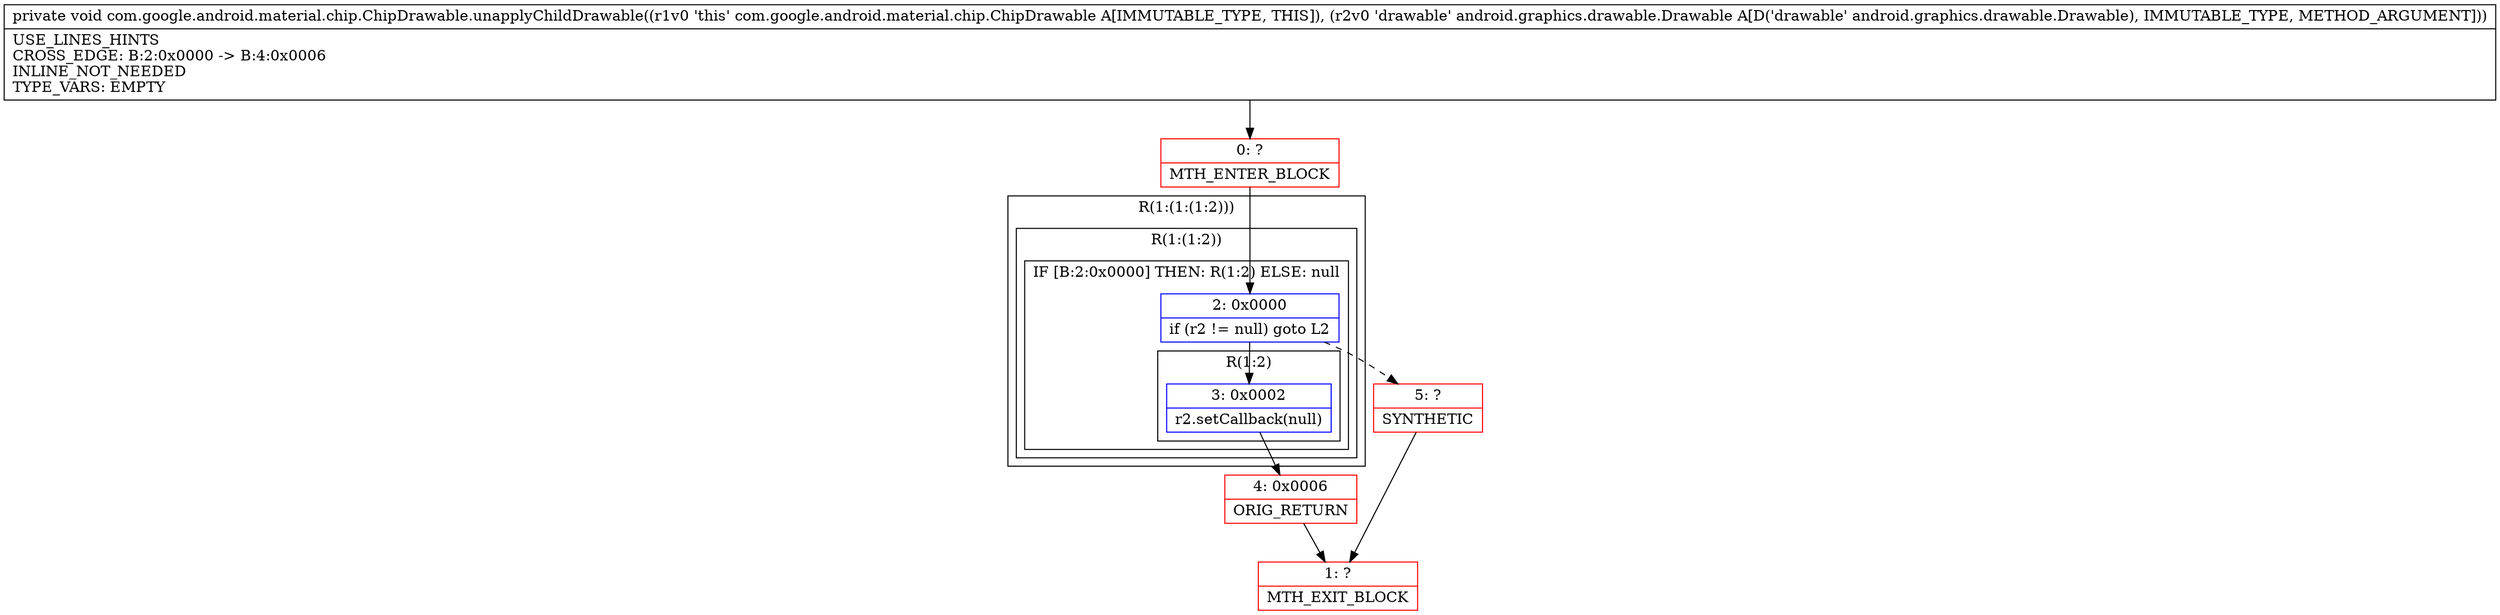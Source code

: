 digraph "CFG forcom.google.android.material.chip.ChipDrawable.unapplyChildDrawable(Landroid\/graphics\/drawable\/Drawable;)V" {
subgraph cluster_Region_2060295932 {
label = "R(1:(1:(1:2)))";
node [shape=record,color=blue];
subgraph cluster_Region_841750466 {
label = "R(1:(1:2))";
node [shape=record,color=blue];
subgraph cluster_IfRegion_1582735457 {
label = "IF [B:2:0x0000] THEN: R(1:2) ELSE: null";
node [shape=record,color=blue];
Node_2 [shape=record,label="{2\:\ 0x0000|if (r2 != null) goto L2\l}"];
subgraph cluster_Region_203381232 {
label = "R(1:2)";
node [shape=record,color=blue];
Node_3 [shape=record,label="{3\:\ 0x0002|r2.setCallback(null)\l}"];
}
}
}
}
Node_0 [shape=record,color=red,label="{0\:\ ?|MTH_ENTER_BLOCK\l}"];
Node_4 [shape=record,color=red,label="{4\:\ 0x0006|ORIG_RETURN\l}"];
Node_1 [shape=record,color=red,label="{1\:\ ?|MTH_EXIT_BLOCK\l}"];
Node_5 [shape=record,color=red,label="{5\:\ ?|SYNTHETIC\l}"];
MethodNode[shape=record,label="{private void com.google.android.material.chip.ChipDrawable.unapplyChildDrawable((r1v0 'this' com.google.android.material.chip.ChipDrawable A[IMMUTABLE_TYPE, THIS]), (r2v0 'drawable' android.graphics.drawable.Drawable A[D('drawable' android.graphics.drawable.Drawable), IMMUTABLE_TYPE, METHOD_ARGUMENT]))  | USE_LINES_HINTS\lCROSS_EDGE: B:2:0x0000 \-\> B:4:0x0006\lINLINE_NOT_NEEDED\lTYPE_VARS: EMPTY\l}"];
MethodNode -> Node_0;Node_2 -> Node_3;
Node_2 -> Node_5[style=dashed];
Node_3 -> Node_4;
Node_0 -> Node_2;
Node_4 -> Node_1;
Node_5 -> Node_1;
}

